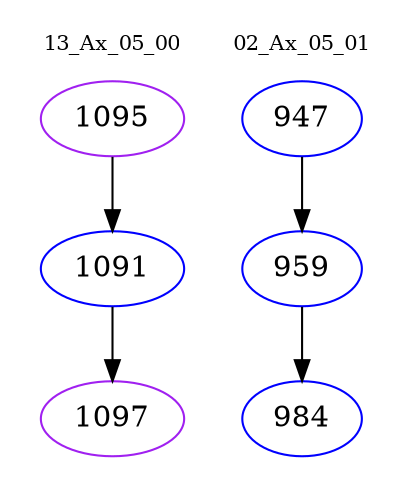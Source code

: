 digraph{
subgraph cluster_0 {
color = white
label = "13_Ax_05_00";
fontsize=10;
T0_1095 [label="1095", color="purple"]
T0_1095 -> T0_1091 [color="black"]
T0_1091 [label="1091", color="blue"]
T0_1091 -> T0_1097 [color="black"]
T0_1097 [label="1097", color="purple"]
}
subgraph cluster_1 {
color = white
label = "02_Ax_05_01";
fontsize=10;
T1_947 [label="947", color="blue"]
T1_947 -> T1_959 [color="black"]
T1_959 [label="959", color="blue"]
T1_959 -> T1_984 [color="black"]
T1_984 [label="984", color="blue"]
}
}
